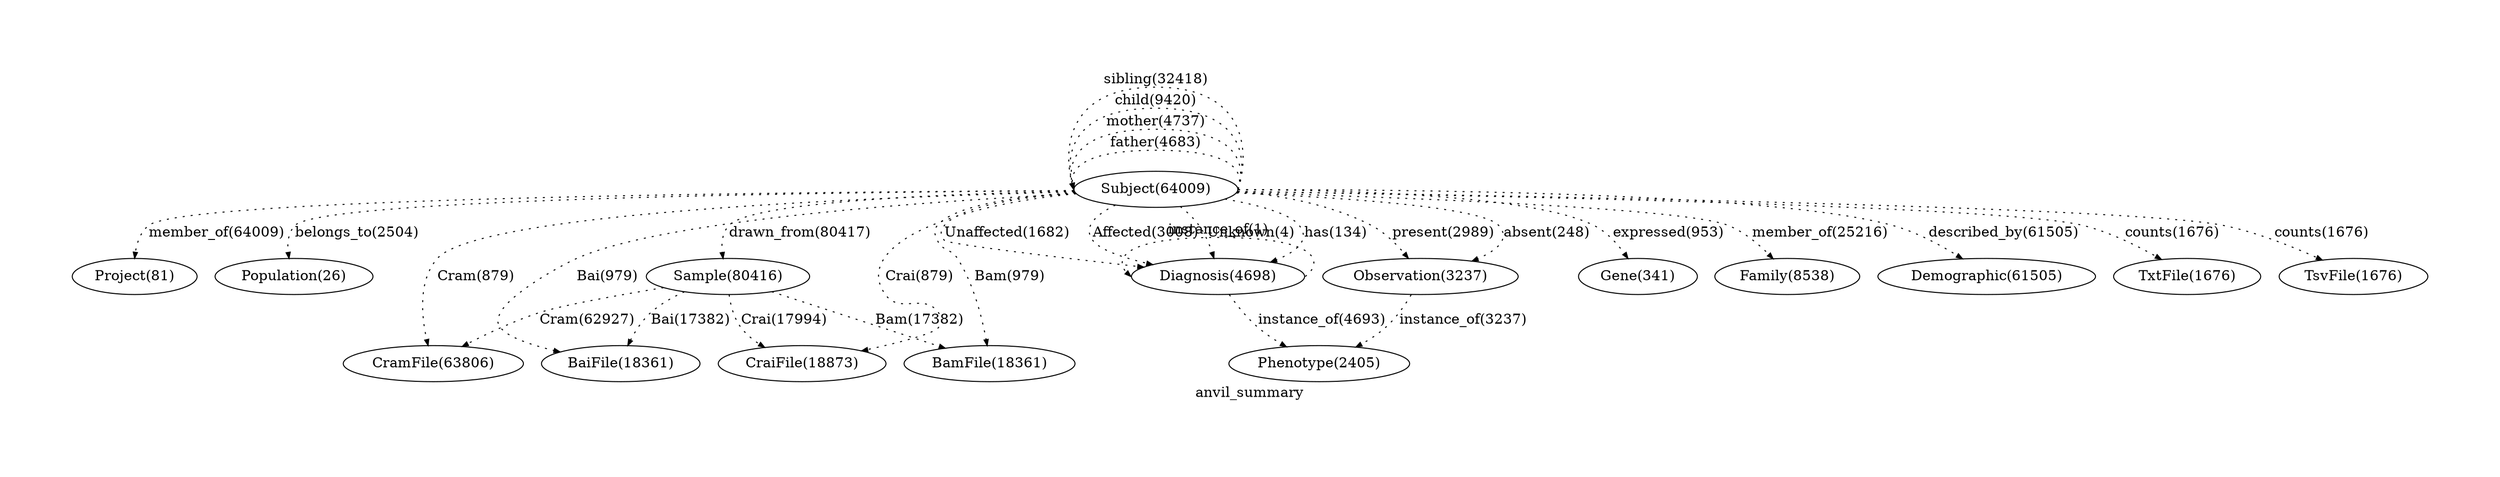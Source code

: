 digraph "" {
	graph [bb="0,0,962.12,889.04",
		label=anvil_summary,
		pad=1,
		scale=3,
		size="40,40"
	];
	node [label="\N"];
	edge [arrowsize=0.6,
		style=dotted
	];
	Project	 [height=0.5,
		label="Project(81)",
		pos="51.995,408.76",
		width=1.4443];
	Population	 [height=0.5,
		label="Population(26)",
		pos="827.89,778.7",
		width=1.8776];
	Subject	 [height=0.5,
		label="Subject(64009)",
		pos="479.98,466.8",
		width=1.9137];
	Subject -> Project	 [label="member_of(64009)",
		labeldistance=0,
		lp="208.13,445.09",
		pos="e,100.59,415.35 418.66,458.48 336.42,447.33 191.43,427.67 110.6,416.7"];
	Subject -> Population	 [label="belongs_to(2504)",
		labeldistance=0,
		lp="701.54,626.75",
		pos="e,808.36,761.19 499.43,484.23 558.01,536.75 732.89,693.53 800.65,754.27"];
	Subject:e -> Subject:w	 [label="father(4683)",
		labeldistance=0,
		lp="479.98,510.3",
		pos="e,410.98,466.8 548.98,466.8 553.37,478.8 553.37,502.8 479.98,502.8 423.79,502.8 410.62,488.73 409.5,476.75"];
	Subject:e -> Subject:w	 [label="mother(4737)",
		labeldistance=0,
		lp="479.98,564.3",
		pos="e,410.98,466.8 548.98,466.8 560.12,496.8 560.12,556.8 479.98,556.8 407.97,556.8 400.66,508.36 408,476.77"];
	Subject:e -> Subject:w	 [label="child(9420)",
		labeldistance=0,
		lp="479.98,546.3",
		pos="e,410.98,466.8 548.98,466.8 557.87,490.8 557.87,538.8 479.98,538.8 411.52,538.8 403.23,501.72 408.26,476.44"];
	Subject:e -> Subject:w	 [label="sibling(32418)",
		labeldistance=0,
		lp="479.98,528.3",
		pos="e,410.98,466.8 548.98,466.8 555.62,484.8 555.62,520.8 479.98,520.8 416.45,520.8 406.27,495.4 408.58,476.61"];
	Sample	 [height=0.5,
		label="Sample(80416)",
		pos="736.73,202.48",
		width=1.9137];
	Subject -> Sample	 [label="drawn_from(80417)",
		labeldistance=0,
		lp="545.85,345.75",
		pos="e,719.56,220.16 497.22,449.04 541.8,403.15 660.97,280.47 712.47,227.46"];
	CramFile	 [height=0.5,
		label="CramFile(63806)",
		pos="632.58,615.03",
		width=2.0943];
	Subject -> CramFile	 [label="Cram(879)",
		labeldistance=0,
		lp="584.6,544.84",
		pos="e,614.5,597.47 498.08,484.38 525.16,510.68 576.3,560.36 607.13,590.31"];
	Diagnosis	 [height=0.5,
		label="Diagnosis(4698)",
		pos="610.16,683.59",
		width=2.0401];
	Subject -> Diagnosis	 [label="Unaffected(1682)",
		labeldistance=0,
		lp="477.41,579.41",
		pos="e,584.47,666.55 478.95,484.98 489.06,524.21 541.49,614.57 577.87,658.85"];
	Subject -> Diagnosis	 [label="Affected(3008)",
		labeldistance=0,
		lp="600.89,577.29",
		pos="e,611.23,665.59 505.48,483.61 539.24,521.22 592.44,610.19 608.3,655.98"];
	Subject -> Diagnosis	 [label="Unknown(4)",
		labeldistance=0,
		lp="566.31,563.06",
		pos="e,603.74,665.61 495.52,484.68 522.29,522.69 575.72,611.43 599.1,656.44"];
	Subject -> Diagnosis	 [label="has(134)",
		labeldistance=0,
		lp="563.26,578.79",
		pos="e,594.7,665.81 486.53,485.03 505.44,523.54 558.79,613.02 588.99,657.54"];
	Gene	 [height=0.5,
		label="Gene(341)",
		pos="385,668.72",
		width=1.4082];
	Subject -> Gene	 [label="expressed(953)",
		labeldistance=0,
		lp="390.61,555.75",
		pos="e,393.41,650.84 471.55,484.72 454.83,520.27 417.38,599.89 397.67,641.78"];
	Family	 [height=0.5,
		label="Family(8538)",
		pos="300.09,506.15",
		width=1.7332];
	Subject -> Family	 [label="member_of(25216)",
		labeldistance=0,
		lp="336.85,478.25",
		pos="e,349.94,495.24 426.98,478.39 405.86,483.01 381.45,488.35 359.71,493.1"];
	Demographic	 [height=0.5,
		label="Demographic(61505)",
		pos="308.31,283.31",
		width=2.5456];
	Subject -> Demographic	 [label="described_by(61505)",
		labeldistance=0,
		lp="335.77,386.43",
		pos="e,324.97,301.12 463.52,449.2 432.96,416.54 367.37,346.44 332.03,308.66"];
	Observation	 [height=0.5,
		label="Observation(3237)",
		pos="659.81,871.04",
		width=2.2567];
	Subject -> Observation	 [label="present(2989)",
		labeldistance=0,
		lp="524.29,656.92",
		pos="e,648.43,853.06 484.81,484.83 508.11,549.14 604.83,767.17 643.76,844"];
	Subject -> Observation	 [label="absent(248)",
		labeldistance=0,
		lp="605.34,656.5",
		pos="e,654.9,852.8 491.35,484.77 524.99,548.77 621.66,765.69 651.32,843.23"];
	CraiFile	 [height=0.5,
		label="CraiFile(18873)",
		pos="532.05,260.52",
		width=1.9679];
	Subject -> CraiFile	 [label="Crai(879)",
		labeldistance=0,
		lp="476.82,375.88",
		pos="e,527.52,278.49 484.6,448.49 493.75,412.24 514.23,331.11 525.05,288.26"];
	TxtFile	 [height=0.5,
		label="TxtFile(1676)",
		pos="436.45,99.29",
		width=1.7693];
	Subject -> TxtFile	 [label="counts(1676)",
		labeldistance=0,
		lp="497.32,295.69",
		pos="e,438.62,117.63 477.82,448.57 470.77,389.06 448.39,200.1 439.83,127.8"];
	TsvFile	 [height=0.5,
		label="TsvFile(1676)",
		pos="616.22,18",
		width=1.7693];
	Subject -> TsvFile	 [label="counts(1676)",
		labeldistance=0,
		lp="585.1,239.83",
		pos="e,610.64,36.375 485.49,448.65 506.56,379.22 582.17,130.19 607.72,46.021"];
	BaiFile	 [height=0.5,
		label="BaiFile(18361)",
		pos="837.25,556.99",
		width=1.8776];
	Subject -> BaiFile	 [label="Bai(979)",
		labeldistance=0,
		lp="627.87,518.2",
		pos="e,788,544.56 529.66,479.34 594.71,495.76 708.64,524.52 778.09,542.06"];
	BamFile	 [height=0.5,
		label="BamFile(18361)",
		pos="889.33,350.72",
		width=2.022];
	Subject -> BamFile	 [label="Bam(979)",
		labeldistance=0,
		lp="649.7,417.8",
		pos="e,841.34,364.33 526.94,453.48 602.23,432.13 749.79,390.29 831.47,367.13"];
	Sample -> CramFile	 [label="Cram(62927)",
		labeldistance=0,
		lp="646.39,396.36",
		pos="e,637.14,596.94 732.19,220.48 715.78,285.48 659.47,508.51 639.59,587.24"];
	Sample -> CraiFile	 [label="Crai(17994)",
		labeldistance=0,
		lp="604.34,222.46",
		pos="e,579.62,247.03 690.03,215.73 660.22,224.18 621.36,235.2 589.64,244.19"];
	Sample -> BaiFile	 [label="Bai(17382)",
		labeldistance=0,
		lp="752.1,382.34",
		pos="e,832.14,538.96 741.85,220.55 758.25,278.4 809.55,459.3 829.35,529.12"];
	Sample -> BamFile	 [label="Bam(17382)",
		labeldistance=0,
		lp="772.36,280.53",
		pos="e,871.25,333.16 754.83,220.07 781.91,246.37 833.05,296.05 863.88,325.99"];
	Diagnosis:e -> Diagnosis:w	 [label="instance_of(1)",
		labeldistance=0,
		lp="610.16,727.09",
		pos="e,536.16,683.59 684.16,683.59 701.61,695.59 701.61,719.59 610.16,719.59 535.15,719.59 521.67,703.44 528.88,691.01"];
	Phenotype	 [height=0.5,
		label="Phenotype(2405)",
		pos="472.65,820.31",
		width=2.1123];
	Diagnosis -> Phenotype	 [label="instance_of(4693)",
		labeldistance=0,
		lp="492.51,755.86",
		pos="e,490.27,802.78 592.47,701.18 568.33,725.18 524.96,768.29 497.55,795.55"];
	Observation -> Phenotype	 [label="instance_of(3237)",
		labeldistance=0,
		lp="517.91,854.31",
		pos="e,522.82,833.91 608.17,857.04 584.78,850.7 556.97,843.17 532.66,836.58"];
}
